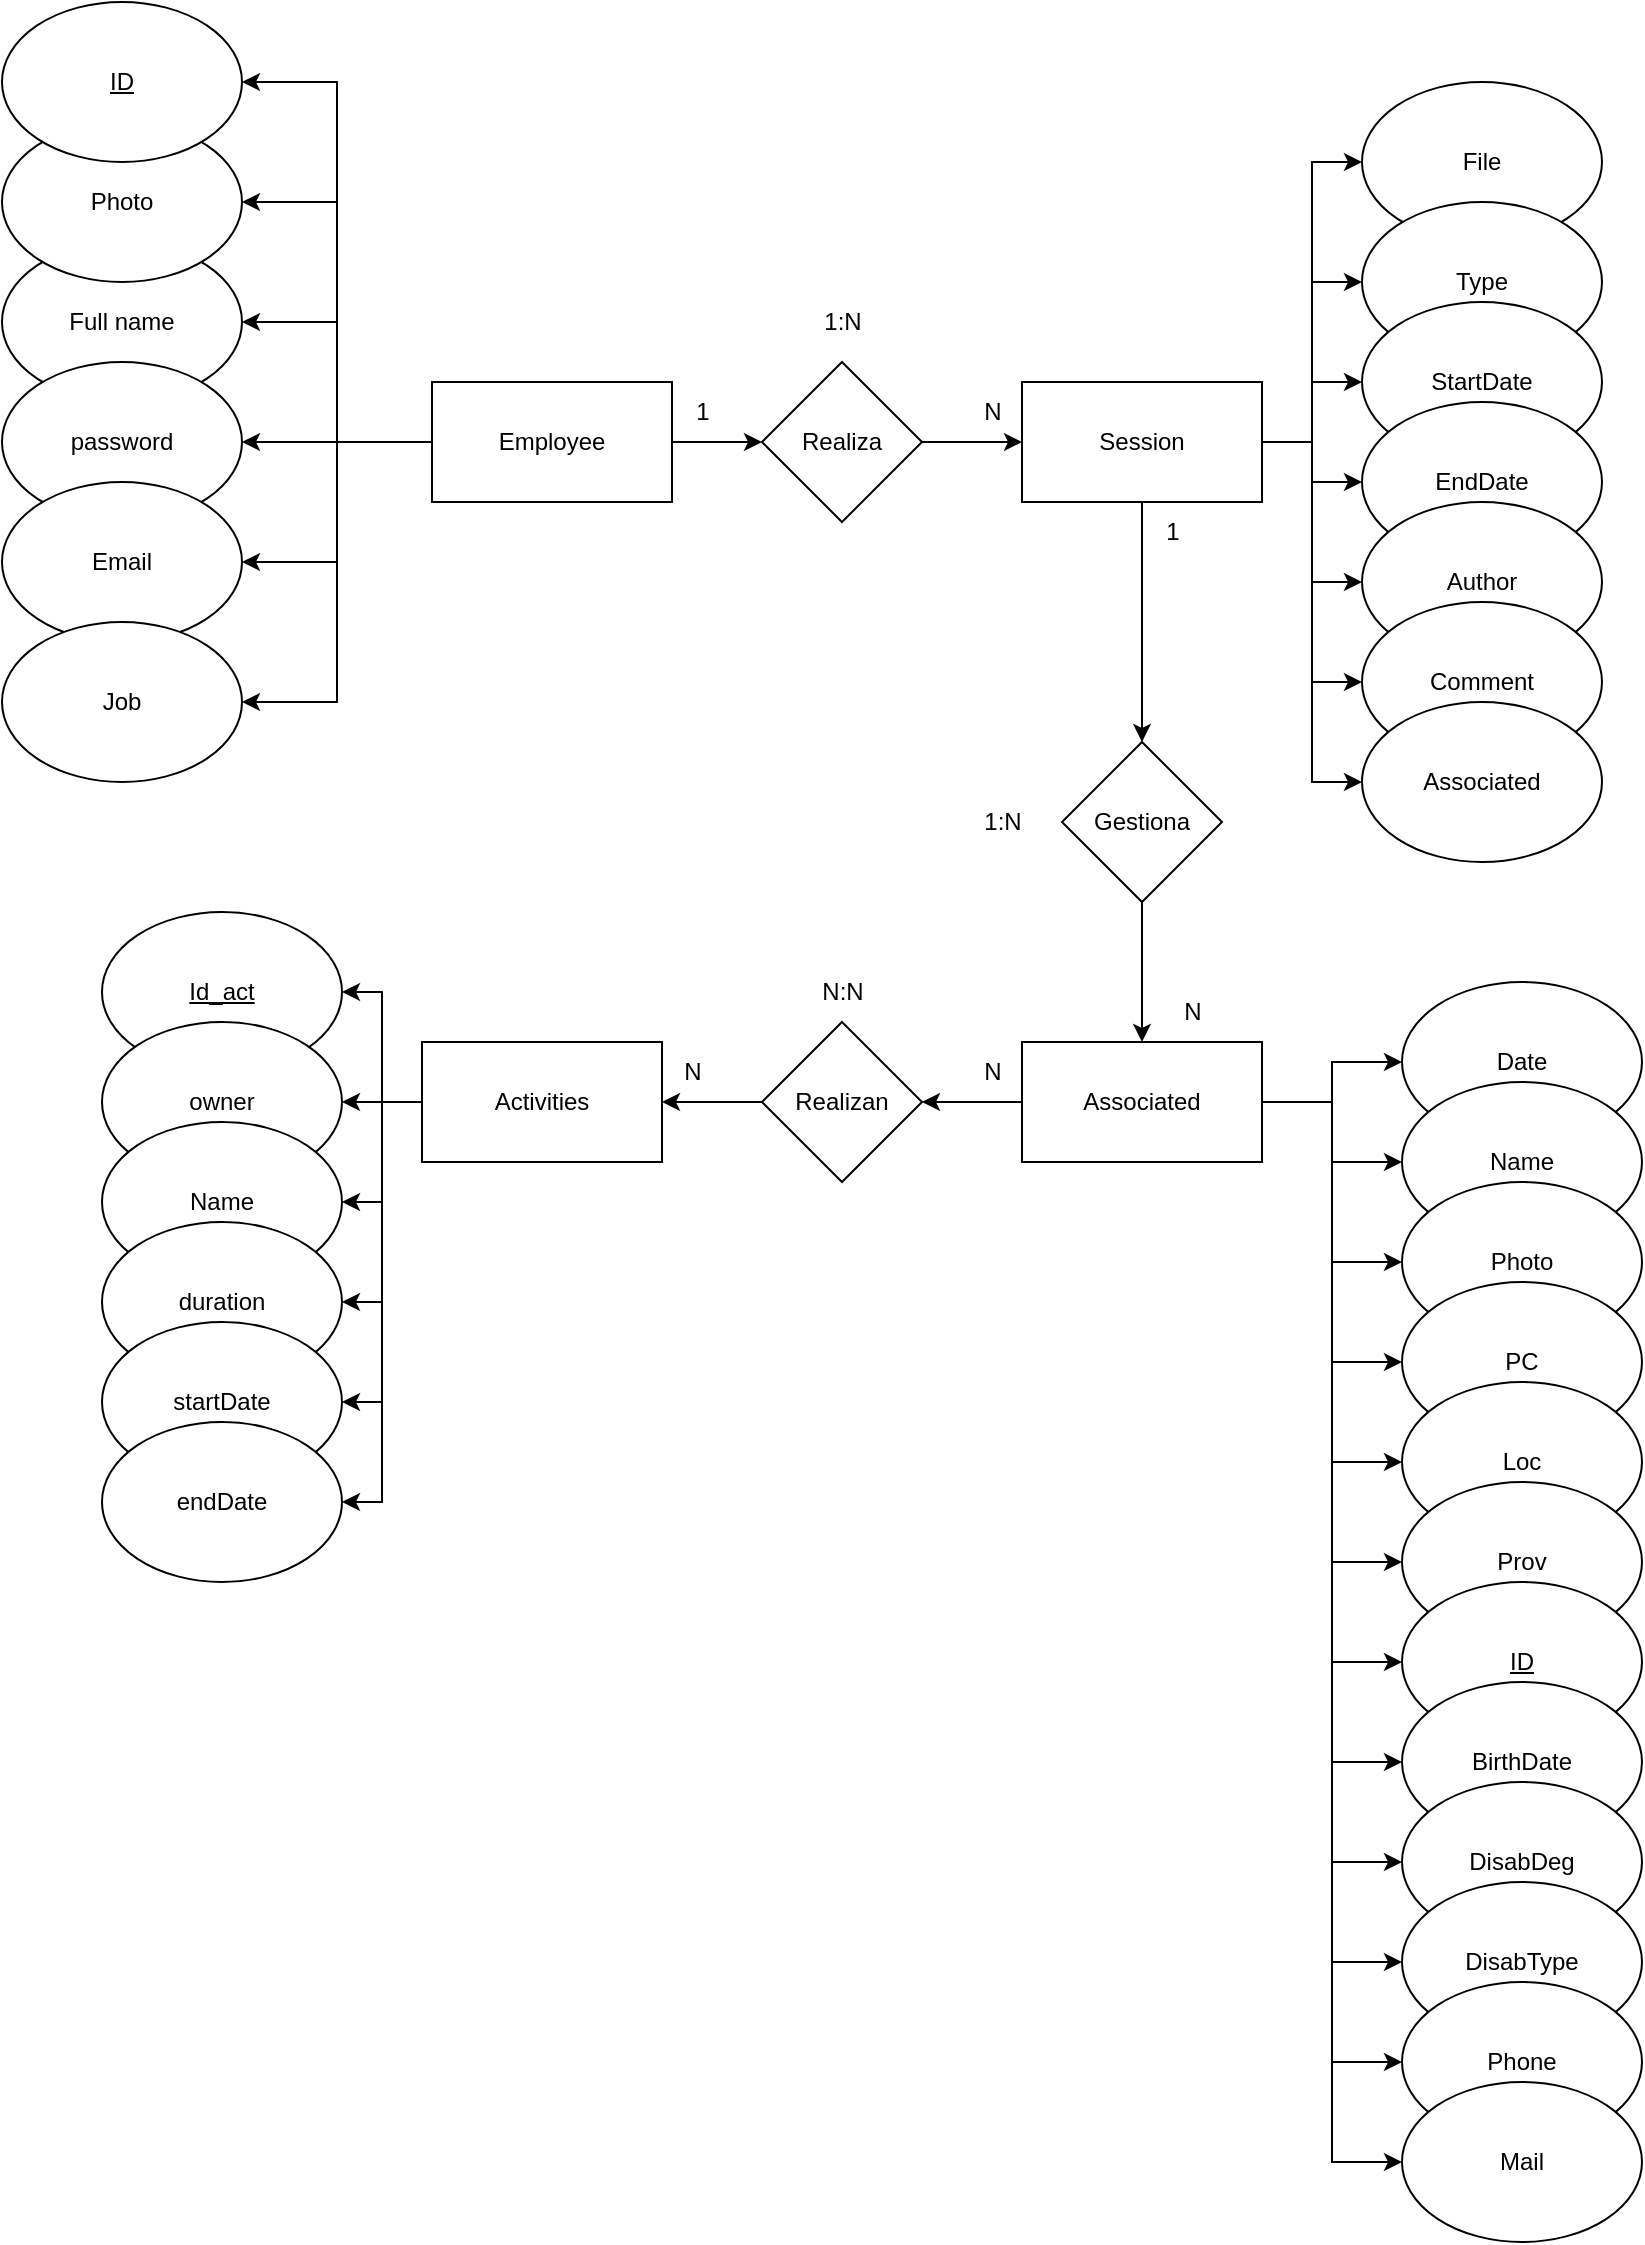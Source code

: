 <mxfile version="20.8.11" type="device"><diagram id="R2lEEEUBdFMjLlhIrx00" name="Page-1"><mxGraphModel dx="2269" dy="1154" grid="1" gridSize="10" guides="1" tooltips="1" connect="1" arrows="1" fold="1" page="1" pageScale="1" pageWidth="850" pageHeight="1100" math="0" shadow="0" extFonts="Permanent Marker^https://fonts.googleapis.com/css?family=Permanent+Marker"><root><mxCell id="0"/><mxCell id="1" parent="0"/><mxCell id="Mt2YGMnqx-mTOPU1WEs6-150" style="edgeStyle=orthogonalEdgeStyle;rounded=0;orthogonalLoop=1;jettySize=auto;html=1;exitX=0;exitY=0.5;exitDx=0;exitDy=0;entryX=1;entryY=0.5;entryDx=0;entryDy=0;" edge="1" parent="1" source="Mt2YGMnqx-mTOPU1WEs6-144" target="Mt2YGMnqx-mTOPU1WEs6-145"><mxGeometry relative="1" as="geometry"/></mxCell><mxCell id="Mt2YGMnqx-mTOPU1WEs6-152" style="edgeStyle=orthogonalEdgeStyle;rounded=0;orthogonalLoop=1;jettySize=auto;html=1;exitX=0;exitY=0.5;exitDx=0;exitDy=0;entryX=1;entryY=0.5;entryDx=0;entryDy=0;" edge="1" parent="1" source="Mt2YGMnqx-mTOPU1WEs6-144" target="Mt2YGMnqx-mTOPU1WEs6-148"><mxGeometry relative="1" as="geometry"/></mxCell><mxCell id="Mt2YGMnqx-mTOPU1WEs6-154" style="edgeStyle=orthogonalEdgeStyle;rounded=0;orthogonalLoop=1;jettySize=auto;html=1;exitX=0;exitY=0.5;exitDx=0;exitDy=0;entryX=1;entryY=0.5;entryDx=0;entryDy=0;" edge="1" parent="1" source="Mt2YGMnqx-mTOPU1WEs6-144" target="Mt2YGMnqx-mTOPU1WEs6-146"><mxGeometry relative="1" as="geometry"/></mxCell><mxCell id="Mt2YGMnqx-mTOPU1WEs6-156" style="edgeStyle=orthogonalEdgeStyle;rounded=0;orthogonalLoop=1;jettySize=auto;html=1;exitX=0;exitY=0.5;exitDx=0;exitDy=0;entryX=1;entryY=0.5;entryDx=0;entryDy=0;" edge="1" parent="1" source="Mt2YGMnqx-mTOPU1WEs6-144" target="Mt2YGMnqx-mTOPU1WEs6-149"><mxGeometry relative="1" as="geometry"/></mxCell><mxCell id="Mt2YGMnqx-mTOPU1WEs6-157" style="edgeStyle=orthogonalEdgeStyle;rounded=0;orthogonalLoop=1;jettySize=auto;html=1;exitX=0;exitY=0.5;exitDx=0;exitDy=0;entryX=1;entryY=0.5;entryDx=0;entryDy=0;" edge="1" parent="1" source="Mt2YGMnqx-mTOPU1WEs6-144" target="Mt2YGMnqx-mTOPU1WEs6-147"><mxGeometry relative="1" as="geometry"/></mxCell><mxCell id="Mt2YGMnqx-mTOPU1WEs6-161" style="edgeStyle=orthogonalEdgeStyle;rounded=0;orthogonalLoop=1;jettySize=auto;html=1;exitX=1;exitY=0.5;exitDx=0;exitDy=0;entryX=0;entryY=0.5;entryDx=0;entryDy=0;" edge="1" parent="1" source="Mt2YGMnqx-mTOPU1WEs6-144" target="Mt2YGMnqx-mTOPU1WEs6-160"><mxGeometry relative="1" as="geometry"/></mxCell><mxCell id="Mt2YGMnqx-mTOPU1WEs6-182" style="edgeStyle=orthogonalEdgeStyle;rounded=0;orthogonalLoop=1;jettySize=auto;html=1;exitX=0;exitY=0.5;exitDx=0;exitDy=0;entryX=1;entryY=0.5;entryDx=0;entryDy=0;" edge="1" parent="1" source="Mt2YGMnqx-mTOPU1WEs6-144" target="Mt2YGMnqx-mTOPU1WEs6-181"><mxGeometry relative="1" as="geometry"/></mxCell><mxCell id="Mt2YGMnqx-mTOPU1WEs6-144" value="Employee" style="rounded=0;whiteSpace=wrap;html=1;" vertex="1" parent="1"><mxGeometry x="365" y="340" width="120" height="60" as="geometry"/></mxCell><mxCell id="Mt2YGMnqx-mTOPU1WEs6-145" value="Full name" style="ellipse;whiteSpace=wrap;html=1;" vertex="1" parent="1"><mxGeometry x="150" y="270" width="120" height="80" as="geometry"/></mxCell><mxCell id="Mt2YGMnqx-mTOPU1WEs6-146" value="password" style="ellipse;whiteSpace=wrap;html=1;" vertex="1" parent="1"><mxGeometry x="150" y="330" width="120" height="80" as="geometry"/></mxCell><mxCell id="Mt2YGMnqx-mTOPU1WEs6-147" value="Email" style="ellipse;whiteSpace=wrap;html=1;" vertex="1" parent="1"><mxGeometry x="150" y="390" width="120" height="80" as="geometry"/></mxCell><mxCell id="Mt2YGMnqx-mTOPU1WEs6-148" value="Job" style="ellipse;whiteSpace=wrap;html=1;" vertex="1" parent="1"><mxGeometry x="150" y="460" width="120" height="80" as="geometry"/></mxCell><mxCell id="Mt2YGMnqx-mTOPU1WEs6-149" value="Photo" style="ellipse;whiteSpace=wrap;html=1;" vertex="1" parent="1"><mxGeometry x="150" y="210" width="120" height="80" as="geometry"/></mxCell><mxCell id="Mt2YGMnqx-mTOPU1WEs6-167" style="edgeStyle=orthogonalEdgeStyle;rounded=0;orthogonalLoop=1;jettySize=auto;html=1;exitX=1;exitY=0.5;exitDx=0;exitDy=0;entryX=0;entryY=0.5;entryDx=0;entryDy=0;" edge="1" parent="1" source="Mt2YGMnqx-mTOPU1WEs6-159" target="Mt2YGMnqx-mTOPU1WEs6-166"><mxGeometry relative="1" as="geometry"/></mxCell><mxCell id="Mt2YGMnqx-mTOPU1WEs6-175" style="edgeStyle=orthogonalEdgeStyle;rounded=0;orthogonalLoop=1;jettySize=auto;html=1;exitX=1;exitY=0.5;exitDx=0;exitDy=0;entryX=0;entryY=0.5;entryDx=0;entryDy=0;" edge="1" parent="1" source="Mt2YGMnqx-mTOPU1WEs6-159" target="Mt2YGMnqx-mTOPU1WEs6-168"><mxGeometry relative="1" as="geometry"/></mxCell><mxCell id="Mt2YGMnqx-mTOPU1WEs6-176" style="edgeStyle=orthogonalEdgeStyle;rounded=0;orthogonalLoop=1;jettySize=auto;html=1;exitX=1;exitY=0.5;exitDx=0;exitDy=0;entryX=0;entryY=0.5;entryDx=0;entryDy=0;" edge="1" parent="1" source="Mt2YGMnqx-mTOPU1WEs6-159" target="Mt2YGMnqx-mTOPU1WEs6-169"><mxGeometry relative="1" as="geometry"/></mxCell><mxCell id="Mt2YGMnqx-mTOPU1WEs6-177" style="edgeStyle=orthogonalEdgeStyle;rounded=0;orthogonalLoop=1;jettySize=auto;html=1;exitX=1;exitY=0.5;exitDx=0;exitDy=0;entryX=0;entryY=0.5;entryDx=0;entryDy=0;" edge="1" parent="1" source="Mt2YGMnqx-mTOPU1WEs6-159" target="Mt2YGMnqx-mTOPU1WEs6-170"><mxGeometry relative="1" as="geometry"/></mxCell><mxCell id="Mt2YGMnqx-mTOPU1WEs6-178" style="edgeStyle=orthogonalEdgeStyle;rounded=0;orthogonalLoop=1;jettySize=auto;html=1;exitX=1;exitY=0.5;exitDx=0;exitDy=0;entryX=0;entryY=0.5;entryDx=0;entryDy=0;" edge="1" parent="1" source="Mt2YGMnqx-mTOPU1WEs6-159" target="Mt2YGMnqx-mTOPU1WEs6-171"><mxGeometry relative="1" as="geometry"/></mxCell><mxCell id="Mt2YGMnqx-mTOPU1WEs6-179" style="edgeStyle=orthogonalEdgeStyle;rounded=0;orthogonalLoop=1;jettySize=auto;html=1;exitX=1;exitY=0.5;exitDx=0;exitDy=0;entryX=0;entryY=0.5;entryDx=0;entryDy=0;" edge="1" parent="1" source="Mt2YGMnqx-mTOPU1WEs6-159" target="Mt2YGMnqx-mTOPU1WEs6-172"><mxGeometry relative="1" as="geometry"/></mxCell><mxCell id="Mt2YGMnqx-mTOPU1WEs6-180" style="edgeStyle=orthogonalEdgeStyle;rounded=0;orthogonalLoop=1;jettySize=auto;html=1;exitX=1;exitY=0.5;exitDx=0;exitDy=0;entryX=0;entryY=0.5;entryDx=0;entryDy=0;" edge="1" parent="1" source="Mt2YGMnqx-mTOPU1WEs6-159" target="Mt2YGMnqx-mTOPU1WEs6-173"><mxGeometry relative="1" as="geometry"/></mxCell><mxCell id="Mt2YGMnqx-mTOPU1WEs6-184" style="edgeStyle=orthogonalEdgeStyle;rounded=0;orthogonalLoop=1;jettySize=auto;html=1;exitX=0.5;exitY=1;exitDx=0;exitDy=0;entryX=0.5;entryY=0;entryDx=0;entryDy=0;" edge="1" parent="1" source="Mt2YGMnqx-mTOPU1WEs6-159" target="Mt2YGMnqx-mTOPU1WEs6-183"><mxGeometry relative="1" as="geometry"/></mxCell><mxCell id="Mt2YGMnqx-mTOPU1WEs6-159" value="Session" style="rounded=0;whiteSpace=wrap;html=1;" vertex="1" parent="1"><mxGeometry x="660" y="340" width="120" height="60" as="geometry"/></mxCell><mxCell id="Mt2YGMnqx-mTOPU1WEs6-162" style="edgeStyle=orthogonalEdgeStyle;rounded=0;orthogonalLoop=1;jettySize=auto;html=1;exitX=1;exitY=0.5;exitDx=0;exitDy=0;entryX=0;entryY=0.5;entryDx=0;entryDy=0;" edge="1" parent="1" source="Mt2YGMnqx-mTOPU1WEs6-160" target="Mt2YGMnqx-mTOPU1WEs6-159"><mxGeometry relative="1" as="geometry"/></mxCell><mxCell id="Mt2YGMnqx-mTOPU1WEs6-160" value="Realiza" style="rhombus;whiteSpace=wrap;html=1;" vertex="1" parent="1"><mxGeometry x="530" y="330" width="80" height="80" as="geometry"/></mxCell><mxCell id="Mt2YGMnqx-mTOPU1WEs6-163" value="1" style="text;html=1;align=center;verticalAlign=middle;resizable=0;points=[];autosize=1;strokeColor=none;fillColor=none;" vertex="1" parent="1"><mxGeometry x="485" y="340" width="30" height="30" as="geometry"/></mxCell><mxCell id="Mt2YGMnqx-mTOPU1WEs6-164" value="N" style="text;html=1;align=center;verticalAlign=middle;resizable=0;points=[];autosize=1;strokeColor=none;fillColor=none;" vertex="1" parent="1"><mxGeometry x="630" y="340" width="30" height="30" as="geometry"/></mxCell><mxCell id="Mt2YGMnqx-mTOPU1WEs6-165" value="1:N" style="text;html=1;align=center;verticalAlign=middle;resizable=0;points=[];autosize=1;strokeColor=none;fillColor=none;" vertex="1" parent="1"><mxGeometry x="550" y="295" width="40" height="30" as="geometry"/></mxCell><mxCell id="Mt2YGMnqx-mTOPU1WEs6-166" value="File" style="ellipse;whiteSpace=wrap;html=1;" vertex="1" parent="1"><mxGeometry x="830" y="190" width="120" height="80" as="geometry"/></mxCell><mxCell id="Mt2YGMnqx-mTOPU1WEs6-168" value="Type" style="ellipse;whiteSpace=wrap;html=1;" vertex="1" parent="1"><mxGeometry x="830" y="250" width="120" height="80" as="geometry"/></mxCell><mxCell id="Mt2YGMnqx-mTOPU1WEs6-169" value="StartDate" style="ellipse;whiteSpace=wrap;html=1;" vertex="1" parent="1"><mxGeometry x="830" y="300" width="120" height="80" as="geometry"/></mxCell><mxCell id="Mt2YGMnqx-mTOPU1WEs6-170" value="EndDate" style="ellipse;whiteSpace=wrap;html=1;" vertex="1" parent="1"><mxGeometry x="830" y="350" width="120" height="80" as="geometry"/></mxCell><mxCell id="Mt2YGMnqx-mTOPU1WEs6-171" value="Author" style="ellipse;whiteSpace=wrap;html=1;" vertex="1" parent="1"><mxGeometry x="830" y="400" width="120" height="80" as="geometry"/></mxCell><mxCell id="Mt2YGMnqx-mTOPU1WEs6-172" value="Comment" style="ellipse;whiteSpace=wrap;html=1;" vertex="1" parent="1"><mxGeometry x="830" y="450" width="120" height="80" as="geometry"/></mxCell><mxCell id="Mt2YGMnqx-mTOPU1WEs6-173" value="Associated" style="ellipse;whiteSpace=wrap;html=1;" vertex="1" parent="1"><mxGeometry x="830" y="500" width="120" height="80" as="geometry"/></mxCell><mxCell id="Mt2YGMnqx-mTOPU1WEs6-181" value="&lt;u&gt;ID&lt;/u&gt;" style="ellipse;whiteSpace=wrap;html=1;" vertex="1" parent="1"><mxGeometry x="150" y="150" width="120" height="80" as="geometry"/></mxCell><mxCell id="Mt2YGMnqx-mTOPU1WEs6-186" style="edgeStyle=orthogonalEdgeStyle;rounded=0;orthogonalLoop=1;jettySize=auto;html=1;exitX=0.5;exitY=1;exitDx=0;exitDy=0;" edge="1" parent="1" source="Mt2YGMnqx-mTOPU1WEs6-183" target="Mt2YGMnqx-mTOPU1WEs6-185"><mxGeometry relative="1" as="geometry"/></mxCell><mxCell id="Mt2YGMnqx-mTOPU1WEs6-183" value="Gestiona" style="rhombus;whiteSpace=wrap;html=1;" vertex="1" parent="1"><mxGeometry x="680" y="520" width="80" height="80" as="geometry"/></mxCell><mxCell id="Mt2YGMnqx-mTOPU1WEs6-191" style="edgeStyle=orthogonalEdgeStyle;rounded=0;orthogonalLoop=1;jettySize=auto;html=1;exitX=1;exitY=0.5;exitDx=0;exitDy=0;entryX=0;entryY=0.5;entryDx=0;entryDy=0;" edge="1" parent="1" source="Mt2YGMnqx-mTOPU1WEs6-185" target="Mt2YGMnqx-mTOPU1WEs6-190"><mxGeometry relative="1" as="geometry"/></mxCell><mxCell id="Mt2YGMnqx-mTOPU1WEs6-203" style="edgeStyle=orthogonalEdgeStyle;rounded=0;orthogonalLoop=1;jettySize=auto;html=1;exitX=1;exitY=0.5;exitDx=0;exitDy=0;entryX=0;entryY=0.5;entryDx=0;entryDy=0;" edge="1" parent="1" source="Mt2YGMnqx-mTOPU1WEs6-185" target="Mt2YGMnqx-mTOPU1WEs6-192"><mxGeometry relative="1" as="geometry"/></mxCell><mxCell id="Mt2YGMnqx-mTOPU1WEs6-204" style="edgeStyle=orthogonalEdgeStyle;rounded=0;orthogonalLoop=1;jettySize=auto;html=1;exitX=1;exitY=0.5;exitDx=0;exitDy=0;entryX=0;entryY=0.5;entryDx=0;entryDy=0;" edge="1" parent="1" source="Mt2YGMnqx-mTOPU1WEs6-185" target="Mt2YGMnqx-mTOPU1WEs6-193"><mxGeometry relative="1" as="geometry"/></mxCell><mxCell id="Mt2YGMnqx-mTOPU1WEs6-205" style="edgeStyle=orthogonalEdgeStyle;rounded=0;orthogonalLoop=1;jettySize=auto;html=1;exitX=1;exitY=0.5;exitDx=0;exitDy=0;entryX=0;entryY=0.5;entryDx=0;entryDy=0;" edge="1" parent="1" source="Mt2YGMnqx-mTOPU1WEs6-185" target="Mt2YGMnqx-mTOPU1WEs6-194"><mxGeometry relative="1" as="geometry"/></mxCell><mxCell id="Mt2YGMnqx-mTOPU1WEs6-206" style="edgeStyle=orthogonalEdgeStyle;rounded=0;orthogonalLoop=1;jettySize=auto;html=1;exitX=1;exitY=0.5;exitDx=0;exitDy=0;entryX=0;entryY=0.5;entryDx=0;entryDy=0;" edge="1" parent="1" source="Mt2YGMnqx-mTOPU1WEs6-185" target="Mt2YGMnqx-mTOPU1WEs6-195"><mxGeometry relative="1" as="geometry"/></mxCell><mxCell id="Mt2YGMnqx-mTOPU1WEs6-207" style="edgeStyle=orthogonalEdgeStyle;rounded=0;orthogonalLoop=1;jettySize=auto;html=1;exitX=1;exitY=0.5;exitDx=0;exitDy=0;entryX=0;entryY=0.5;entryDx=0;entryDy=0;" edge="1" parent="1" source="Mt2YGMnqx-mTOPU1WEs6-185" target="Mt2YGMnqx-mTOPU1WEs6-196"><mxGeometry relative="1" as="geometry"/></mxCell><mxCell id="Mt2YGMnqx-mTOPU1WEs6-208" style="edgeStyle=orthogonalEdgeStyle;rounded=0;orthogonalLoop=1;jettySize=auto;html=1;exitX=1;exitY=0.5;exitDx=0;exitDy=0;entryX=0;entryY=0.5;entryDx=0;entryDy=0;" edge="1" parent="1" source="Mt2YGMnqx-mTOPU1WEs6-185" target="Mt2YGMnqx-mTOPU1WEs6-197"><mxGeometry relative="1" as="geometry"/></mxCell><mxCell id="Mt2YGMnqx-mTOPU1WEs6-209" style="edgeStyle=orthogonalEdgeStyle;rounded=0;orthogonalLoop=1;jettySize=auto;html=1;exitX=1;exitY=0.5;exitDx=0;exitDy=0;entryX=0;entryY=0.5;entryDx=0;entryDy=0;" edge="1" parent="1" source="Mt2YGMnqx-mTOPU1WEs6-185" target="Mt2YGMnqx-mTOPU1WEs6-198"><mxGeometry relative="1" as="geometry"/></mxCell><mxCell id="Mt2YGMnqx-mTOPU1WEs6-210" style="edgeStyle=orthogonalEdgeStyle;rounded=0;orthogonalLoop=1;jettySize=auto;html=1;exitX=1;exitY=0.5;exitDx=0;exitDy=0;entryX=0;entryY=0.5;entryDx=0;entryDy=0;" edge="1" parent="1" source="Mt2YGMnqx-mTOPU1WEs6-185" target="Mt2YGMnqx-mTOPU1WEs6-199"><mxGeometry relative="1" as="geometry"/></mxCell><mxCell id="Mt2YGMnqx-mTOPU1WEs6-211" style="edgeStyle=orthogonalEdgeStyle;rounded=0;orthogonalLoop=1;jettySize=auto;html=1;exitX=1;exitY=0.5;exitDx=0;exitDy=0;entryX=0;entryY=0.5;entryDx=0;entryDy=0;" edge="1" parent="1" source="Mt2YGMnqx-mTOPU1WEs6-185" target="Mt2YGMnqx-mTOPU1WEs6-200"><mxGeometry relative="1" as="geometry"/></mxCell><mxCell id="Mt2YGMnqx-mTOPU1WEs6-212" style="edgeStyle=orthogonalEdgeStyle;rounded=0;orthogonalLoop=1;jettySize=auto;html=1;exitX=1;exitY=0.5;exitDx=0;exitDy=0;entryX=0;entryY=0.5;entryDx=0;entryDy=0;" edge="1" parent="1" source="Mt2YGMnqx-mTOPU1WEs6-185" target="Mt2YGMnqx-mTOPU1WEs6-201"><mxGeometry relative="1" as="geometry"/></mxCell><mxCell id="Mt2YGMnqx-mTOPU1WEs6-213" style="edgeStyle=orthogonalEdgeStyle;rounded=0;orthogonalLoop=1;jettySize=auto;html=1;exitX=1;exitY=0.5;exitDx=0;exitDy=0;entryX=0;entryY=0.5;entryDx=0;entryDy=0;" edge="1" parent="1" source="Mt2YGMnqx-mTOPU1WEs6-185" target="Mt2YGMnqx-mTOPU1WEs6-202"><mxGeometry relative="1" as="geometry"/></mxCell><mxCell id="Mt2YGMnqx-mTOPU1WEs6-215" style="edgeStyle=orthogonalEdgeStyle;rounded=0;orthogonalLoop=1;jettySize=auto;html=1;exitX=0;exitY=0.5;exitDx=0;exitDy=0;entryX=1;entryY=0.5;entryDx=0;entryDy=0;" edge="1" parent="1" source="Mt2YGMnqx-mTOPU1WEs6-185" target="Mt2YGMnqx-mTOPU1WEs6-214"><mxGeometry relative="1" as="geometry"/></mxCell><mxCell id="Mt2YGMnqx-mTOPU1WEs6-185" value="Associated" style="rounded=0;whiteSpace=wrap;html=1;" vertex="1" parent="1"><mxGeometry x="660" y="670" width="120" height="60" as="geometry"/></mxCell><mxCell id="Mt2YGMnqx-mTOPU1WEs6-187" value="1:N" style="text;html=1;align=center;verticalAlign=middle;resizable=0;points=[];autosize=1;strokeColor=none;fillColor=none;" vertex="1" parent="1"><mxGeometry x="630" y="545" width="40" height="30" as="geometry"/></mxCell><mxCell id="Mt2YGMnqx-mTOPU1WEs6-188" value="1" style="text;html=1;align=center;verticalAlign=middle;resizable=0;points=[];autosize=1;strokeColor=none;fillColor=none;" vertex="1" parent="1"><mxGeometry x="720" y="400" width="30" height="30" as="geometry"/></mxCell><mxCell id="Mt2YGMnqx-mTOPU1WEs6-189" value="N" style="text;html=1;align=center;verticalAlign=middle;resizable=0;points=[];autosize=1;strokeColor=none;fillColor=none;" vertex="1" parent="1"><mxGeometry x="730" y="640" width="30" height="30" as="geometry"/></mxCell><mxCell id="Mt2YGMnqx-mTOPU1WEs6-190" value="Date" style="ellipse;whiteSpace=wrap;html=1;" vertex="1" parent="1"><mxGeometry x="850" y="640" width="120" height="80" as="geometry"/></mxCell><mxCell id="Mt2YGMnqx-mTOPU1WEs6-192" value="Name" style="ellipse;whiteSpace=wrap;html=1;" vertex="1" parent="1"><mxGeometry x="850" y="690" width="120" height="80" as="geometry"/></mxCell><mxCell id="Mt2YGMnqx-mTOPU1WEs6-193" value="Photo" style="ellipse;whiteSpace=wrap;html=1;" vertex="1" parent="1"><mxGeometry x="850" y="740" width="120" height="80" as="geometry"/></mxCell><mxCell id="Mt2YGMnqx-mTOPU1WEs6-194" value="PC" style="ellipse;whiteSpace=wrap;html=1;" vertex="1" parent="1"><mxGeometry x="850" y="790" width="120" height="80" as="geometry"/></mxCell><mxCell id="Mt2YGMnqx-mTOPU1WEs6-195" value="Loc" style="ellipse;whiteSpace=wrap;html=1;" vertex="1" parent="1"><mxGeometry x="850" y="840" width="120" height="80" as="geometry"/></mxCell><mxCell id="Mt2YGMnqx-mTOPU1WEs6-196" value="Prov" style="ellipse;whiteSpace=wrap;html=1;" vertex="1" parent="1"><mxGeometry x="850" y="890" width="120" height="80" as="geometry"/></mxCell><mxCell id="Mt2YGMnqx-mTOPU1WEs6-197" value="&lt;u&gt;ID&lt;/u&gt;" style="ellipse;whiteSpace=wrap;html=1;" vertex="1" parent="1"><mxGeometry x="850" y="940" width="120" height="80" as="geometry"/></mxCell><mxCell id="Mt2YGMnqx-mTOPU1WEs6-198" value="BirthDate" style="ellipse;whiteSpace=wrap;html=1;" vertex="1" parent="1"><mxGeometry x="850" y="990" width="120" height="80" as="geometry"/></mxCell><mxCell id="Mt2YGMnqx-mTOPU1WEs6-199" value="DisabDeg" style="ellipse;whiteSpace=wrap;html=1;" vertex="1" parent="1"><mxGeometry x="850" y="1040" width="120" height="80" as="geometry"/></mxCell><mxCell id="Mt2YGMnqx-mTOPU1WEs6-200" value="DisabType" style="ellipse;whiteSpace=wrap;html=1;" vertex="1" parent="1"><mxGeometry x="850" y="1090" width="120" height="80" as="geometry"/></mxCell><mxCell id="Mt2YGMnqx-mTOPU1WEs6-201" value="Phone" style="ellipse;whiteSpace=wrap;html=1;" vertex="1" parent="1"><mxGeometry x="850" y="1140" width="120" height="80" as="geometry"/></mxCell><mxCell id="Mt2YGMnqx-mTOPU1WEs6-202" value="Mail" style="ellipse;whiteSpace=wrap;html=1;" vertex="1" parent="1"><mxGeometry x="850" y="1190" width="120" height="80" as="geometry"/></mxCell><mxCell id="Mt2YGMnqx-mTOPU1WEs6-217" style="edgeStyle=orthogonalEdgeStyle;rounded=0;orthogonalLoop=1;jettySize=auto;html=1;exitX=0;exitY=0.5;exitDx=0;exitDy=0;entryX=1;entryY=0.5;entryDx=0;entryDy=0;" edge="1" parent="1" source="Mt2YGMnqx-mTOPU1WEs6-214" target="Mt2YGMnqx-mTOPU1WEs6-216"><mxGeometry relative="1" as="geometry"/></mxCell><mxCell id="Mt2YGMnqx-mTOPU1WEs6-214" value="Realizan" style="rhombus;whiteSpace=wrap;html=1;" vertex="1" parent="1"><mxGeometry x="530" y="660" width="80" height="80" as="geometry"/></mxCell><mxCell id="Mt2YGMnqx-mTOPU1WEs6-230" style="edgeStyle=orthogonalEdgeStyle;rounded=0;orthogonalLoop=1;jettySize=auto;html=1;exitX=0;exitY=0.5;exitDx=0;exitDy=0;entryX=1;entryY=0.5;entryDx=0;entryDy=0;" edge="1" parent="1" source="Mt2YGMnqx-mTOPU1WEs6-216" target="Mt2YGMnqx-mTOPU1WEs6-224"><mxGeometry relative="1" as="geometry"/></mxCell><mxCell id="Mt2YGMnqx-mTOPU1WEs6-231" style="edgeStyle=orthogonalEdgeStyle;rounded=0;orthogonalLoop=1;jettySize=auto;html=1;exitX=0;exitY=0.5;exitDx=0;exitDy=0;entryX=1;entryY=0.5;entryDx=0;entryDy=0;" edge="1" parent="1" source="Mt2YGMnqx-mTOPU1WEs6-216" target="Mt2YGMnqx-mTOPU1WEs6-225"><mxGeometry relative="1" as="geometry"/></mxCell><mxCell id="Mt2YGMnqx-mTOPU1WEs6-232" style="edgeStyle=orthogonalEdgeStyle;rounded=0;orthogonalLoop=1;jettySize=auto;html=1;exitX=0;exitY=0.5;exitDx=0;exitDy=0;entryX=1;entryY=0.5;entryDx=0;entryDy=0;" edge="1" parent="1" source="Mt2YGMnqx-mTOPU1WEs6-216" target="Mt2YGMnqx-mTOPU1WEs6-226"><mxGeometry relative="1" as="geometry"/></mxCell><mxCell id="Mt2YGMnqx-mTOPU1WEs6-233" style="edgeStyle=orthogonalEdgeStyle;rounded=0;orthogonalLoop=1;jettySize=auto;html=1;exitX=0;exitY=0.5;exitDx=0;exitDy=0;entryX=1;entryY=0.5;entryDx=0;entryDy=0;" edge="1" parent="1" source="Mt2YGMnqx-mTOPU1WEs6-216" target="Mt2YGMnqx-mTOPU1WEs6-227"><mxGeometry relative="1" as="geometry"/></mxCell><mxCell id="Mt2YGMnqx-mTOPU1WEs6-234" style="edgeStyle=orthogonalEdgeStyle;rounded=0;orthogonalLoop=1;jettySize=auto;html=1;exitX=0;exitY=0.5;exitDx=0;exitDy=0;entryX=1;entryY=0.5;entryDx=0;entryDy=0;" edge="1" parent="1" source="Mt2YGMnqx-mTOPU1WEs6-216" target="Mt2YGMnqx-mTOPU1WEs6-228"><mxGeometry relative="1" as="geometry"/></mxCell><mxCell id="Mt2YGMnqx-mTOPU1WEs6-235" style="edgeStyle=orthogonalEdgeStyle;rounded=0;orthogonalLoop=1;jettySize=auto;html=1;exitX=0;exitY=0.5;exitDx=0;exitDy=0;entryX=1;entryY=0.5;entryDx=0;entryDy=0;" edge="1" parent="1" source="Mt2YGMnqx-mTOPU1WEs6-216" target="Mt2YGMnqx-mTOPU1WEs6-229"><mxGeometry relative="1" as="geometry"/></mxCell><mxCell id="Mt2YGMnqx-mTOPU1WEs6-216" value="Activities" style="rounded=0;whiteSpace=wrap;html=1;" vertex="1" parent="1"><mxGeometry x="360" y="670" width="120" height="60" as="geometry"/></mxCell><mxCell id="Mt2YGMnqx-mTOPU1WEs6-218" value="N:N" style="text;html=1;align=center;verticalAlign=middle;resizable=0;points=[];autosize=1;strokeColor=none;fillColor=none;" vertex="1" parent="1"><mxGeometry x="550" y="630" width="40" height="30" as="geometry"/></mxCell><mxCell id="Mt2YGMnqx-mTOPU1WEs6-219" value="N" style="text;html=1;align=center;verticalAlign=middle;resizable=0;points=[];autosize=1;strokeColor=none;fillColor=none;" vertex="1" parent="1"><mxGeometry x="630" y="670" width="30" height="30" as="geometry"/></mxCell><mxCell id="Mt2YGMnqx-mTOPU1WEs6-220" value="N" style="text;html=1;align=center;verticalAlign=middle;resizable=0;points=[];autosize=1;strokeColor=none;fillColor=none;" vertex="1" parent="1"><mxGeometry x="480" y="670" width="30" height="30" as="geometry"/></mxCell><mxCell id="Mt2YGMnqx-mTOPU1WEs6-224" value="&lt;u&gt;Id_act&lt;/u&gt;" style="ellipse;whiteSpace=wrap;html=1;" vertex="1" parent="1"><mxGeometry x="200" y="605" width="120" height="80" as="geometry"/></mxCell><mxCell id="Mt2YGMnqx-mTOPU1WEs6-225" value="owner" style="ellipse;whiteSpace=wrap;html=1;" vertex="1" parent="1"><mxGeometry x="200" y="660" width="120" height="80" as="geometry"/></mxCell><mxCell id="Mt2YGMnqx-mTOPU1WEs6-226" value="Name" style="ellipse;whiteSpace=wrap;html=1;" vertex="1" parent="1"><mxGeometry x="200" y="710" width="120" height="80" as="geometry"/></mxCell><mxCell id="Mt2YGMnqx-mTOPU1WEs6-227" value="duration" style="ellipse;whiteSpace=wrap;html=1;" vertex="1" parent="1"><mxGeometry x="200" y="760" width="120" height="80" as="geometry"/></mxCell><mxCell id="Mt2YGMnqx-mTOPU1WEs6-228" value="startDate" style="ellipse;whiteSpace=wrap;html=1;" vertex="1" parent="1"><mxGeometry x="200" y="810" width="120" height="80" as="geometry"/></mxCell><mxCell id="Mt2YGMnqx-mTOPU1WEs6-229" value="endDate" style="ellipse;whiteSpace=wrap;html=1;" vertex="1" parent="1"><mxGeometry x="200" y="860" width="120" height="80" as="geometry"/></mxCell></root></mxGraphModel></diagram></mxfile>